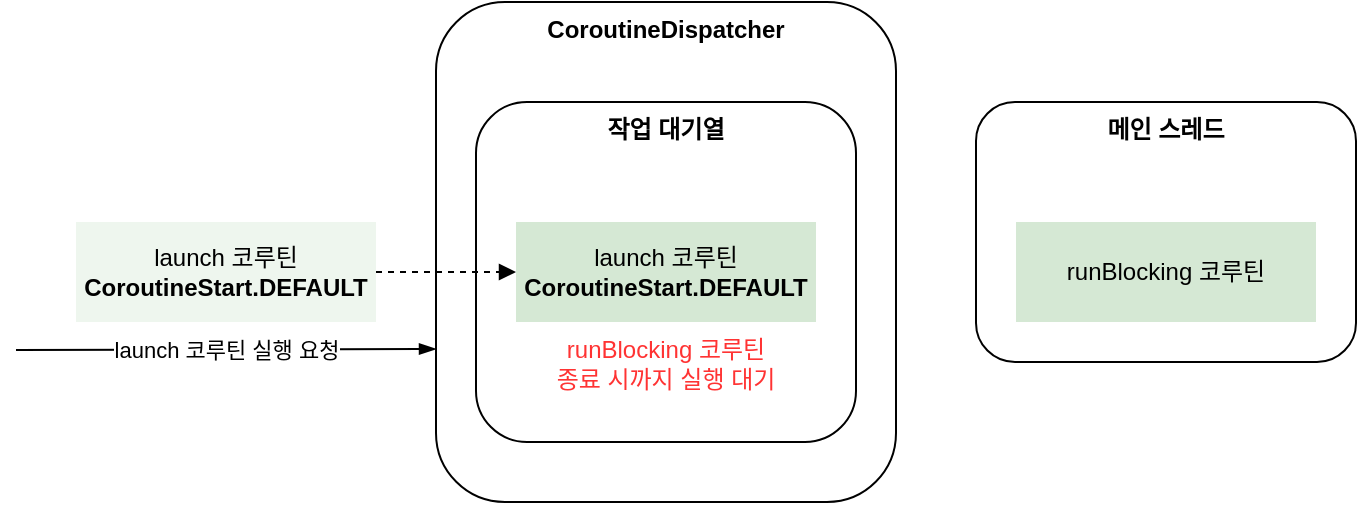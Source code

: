 <mxfile version="26.1.1">
  <diagram name="Page-1" id="Zr3Cp21p8mofdYJmzNam">
    <mxGraphModel dx="1114" dy="878" grid="1" gridSize="10" guides="1" tooltips="1" connect="1" arrows="1" fold="1" page="1" pageScale="1" pageWidth="827" pageHeight="1169" math="0" shadow="0">
      <root>
        <mxCell id="0" />
        <mxCell id="1" parent="0" />
        <mxCell id="Rfs0QlB5RaLQJszIUBhN-5" value="CoroutineDispatcher" style="rounded=1;whiteSpace=wrap;html=1;fontStyle=1;verticalAlign=top;" vertex="1" parent="1">
          <mxGeometry x="250" y="100" width="230" height="250" as="geometry" />
        </mxCell>
        <mxCell id="Rfs0QlB5RaLQJszIUBhN-3" value="작업 대기열" style="rounded=1;whiteSpace=wrap;html=1;fontStyle=1;verticalAlign=top;" vertex="1" parent="1">
          <mxGeometry x="270" y="150" width="190" height="170" as="geometry" />
        </mxCell>
        <mxCell id="Rfs0QlB5RaLQJszIUBhN-2" value="launch 코루틴&lt;div&gt;&lt;b&gt;CoroutineStart.DEFAULT&lt;/b&gt;&lt;/div&gt;" style="rounded=0;whiteSpace=wrap;html=1;fillColor=#d5e8d4;strokeColor=none;" vertex="1" parent="1">
          <mxGeometry x="290" y="210" width="150" height="50" as="geometry" />
        </mxCell>
        <mxCell id="Rfs0QlB5RaLQJszIUBhN-4" value="runBlocking 코루틴&lt;div&gt;종료 시까지 실행 대기&lt;/div&gt;" style="text;html=1;align=center;verticalAlign=middle;whiteSpace=wrap;rounded=0;fontColor=#FF3333;" vertex="1" parent="1">
          <mxGeometry x="305" y="256" width="120" height="50" as="geometry" />
        </mxCell>
        <mxCell id="Rfs0QlB5RaLQJszIUBhN-6" value="메인 스레드" style="rounded=1;whiteSpace=wrap;html=1;fontStyle=1;verticalAlign=top;" vertex="1" parent="1">
          <mxGeometry x="520" y="150" width="190" height="130" as="geometry" />
        </mxCell>
        <mxCell id="Rfs0QlB5RaLQJszIUBhN-7" value="runBlocking 코루틴" style="rounded=0;whiteSpace=wrap;html=1;fillColor=#d5e8d4;strokeColor=none;" vertex="1" parent="1">
          <mxGeometry x="540" y="210" width="150" height="50" as="geometry" />
        </mxCell>
        <mxCell id="Rfs0QlB5RaLQJszIUBhN-8" value="" style="endArrow=blockThin;html=1;rounded=0;entryX=0;entryY=0.75;entryDx=0;entryDy=0;endFill=1;" edge="1" parent="1">
          <mxGeometry width="50" height="50" relative="1" as="geometry">
            <mxPoint x="40" y="274" as="sourcePoint" />
            <mxPoint x="250" y="273.5" as="targetPoint" />
          </mxGeometry>
        </mxCell>
        <mxCell id="Rfs0QlB5RaLQJszIUBhN-11" value="launch 코루틴 실행 요청" style="edgeLabel;html=1;align=center;verticalAlign=middle;resizable=0;points=[];" vertex="1" connectable="0" parent="Rfs0QlB5RaLQJszIUBhN-8">
          <mxGeometry x="-0.333" relative="1" as="geometry">
            <mxPoint x="35" as="offset" />
          </mxGeometry>
        </mxCell>
        <mxCell id="Rfs0QlB5RaLQJszIUBhN-10" style="edgeStyle=orthogonalEdgeStyle;rounded=0;orthogonalLoop=1;jettySize=auto;html=1;entryX=0;entryY=0.5;entryDx=0;entryDy=0;endArrow=block;endFill=1;dashed=1;" edge="1" parent="1" source="Rfs0QlB5RaLQJszIUBhN-9" target="Rfs0QlB5RaLQJszIUBhN-2">
          <mxGeometry relative="1" as="geometry" />
        </mxCell>
        <mxCell id="Rfs0QlB5RaLQJszIUBhN-9" value="launch 코루틴&lt;div&gt;&lt;b&gt;CoroutineStart.DEFAULT&lt;/b&gt;&lt;/div&gt;" style="rounded=0;whiteSpace=wrap;html=1;fillColor=#d5e8d4;strokeColor=none;opacity=40;" vertex="1" parent="1">
          <mxGeometry x="70" y="210" width="150" height="50" as="geometry" />
        </mxCell>
      </root>
    </mxGraphModel>
  </diagram>
</mxfile>
